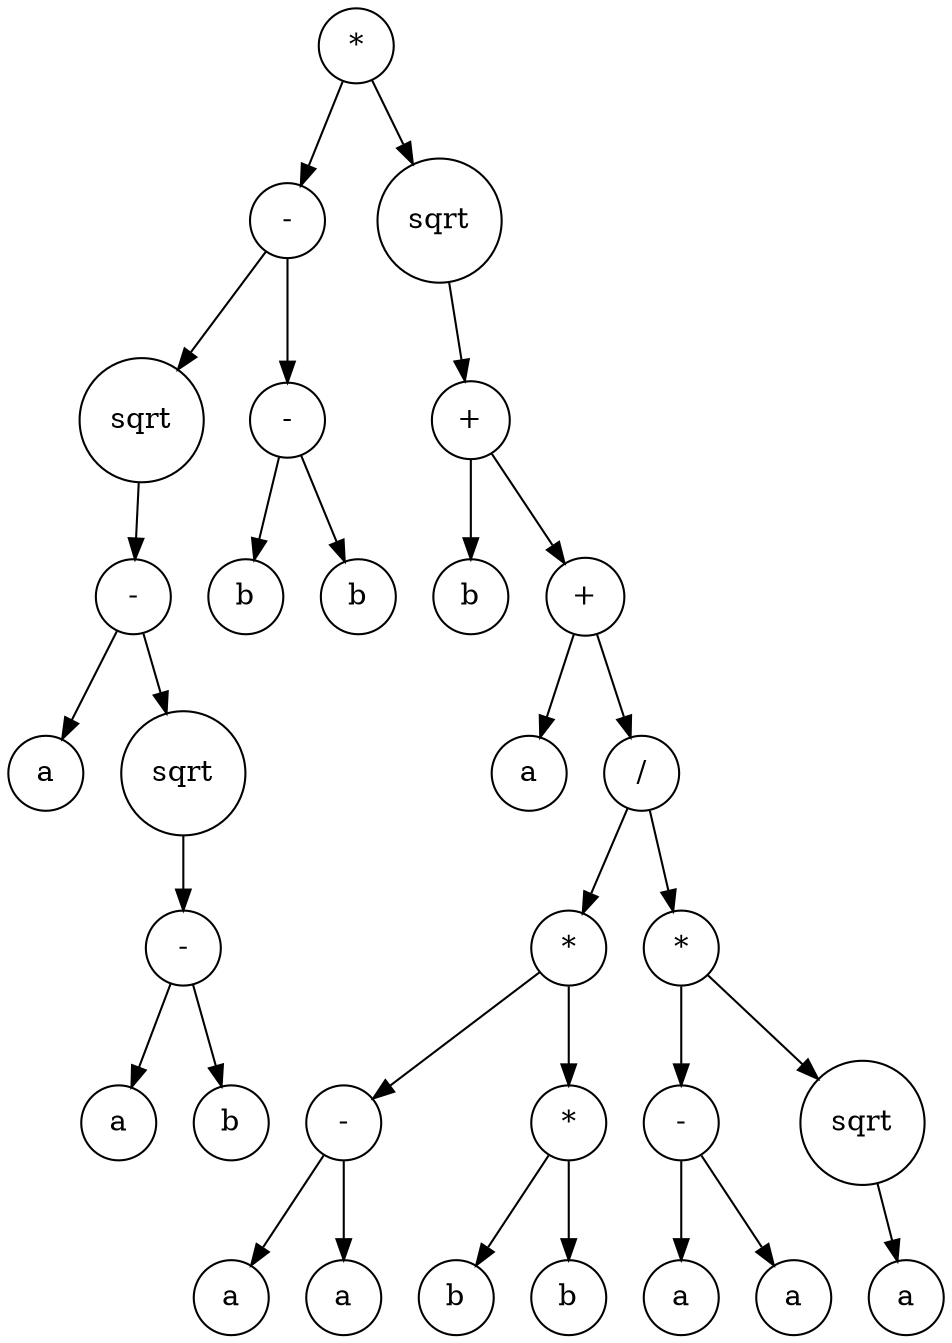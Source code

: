 digraph g {
graph [ordering=out];
node [shape=circle];
n[label = "*"];
n0[label = "-"];
n00[label = "sqrt"];
n000[label = "-"];
n0000[label = "a"];
n000 -> n0000;
n0001[label = "sqrt"];
n00010[label = "-"];
n000100[label = "a"];
n00010 -> n000100;
n000101[label = "b"];
n00010 -> n000101;
n0001 -> n00010;
n000 -> n0001;
n00 -> n000;
n0 -> n00;
n01[label = "-"];
n010[label = "b"];
n01 -> n010;
n011[label = "b"];
n01 -> n011;
n0 -> n01;
n -> n0;
n1[label = "sqrt"];
n10[label = "+"];
n100[label = "b"];
n10 -> n100;
n101[label = "+"];
n1010[label = "a"];
n101 -> n1010;
n1011[label = "/"];
n10110[label = "*"];
n101100[label = "-"];
n1011000[label = "a"];
n101100 -> n1011000;
n1011001[label = "a"];
n101100 -> n1011001;
n10110 -> n101100;
n101101[label = "*"];
n1011010[label = "b"];
n101101 -> n1011010;
n1011011[label = "b"];
n101101 -> n1011011;
n10110 -> n101101;
n1011 -> n10110;
n10111[label = "*"];
n101110[label = "-"];
n1011100[label = "a"];
n101110 -> n1011100;
n1011101[label = "a"];
n101110 -> n1011101;
n10111 -> n101110;
n101111[label = "sqrt"];
n1011110[label = "a"];
n101111 -> n1011110;
n10111 -> n101111;
n1011 -> n10111;
n101 -> n1011;
n10 -> n101;
n1 -> n10;
n -> n1;
}
